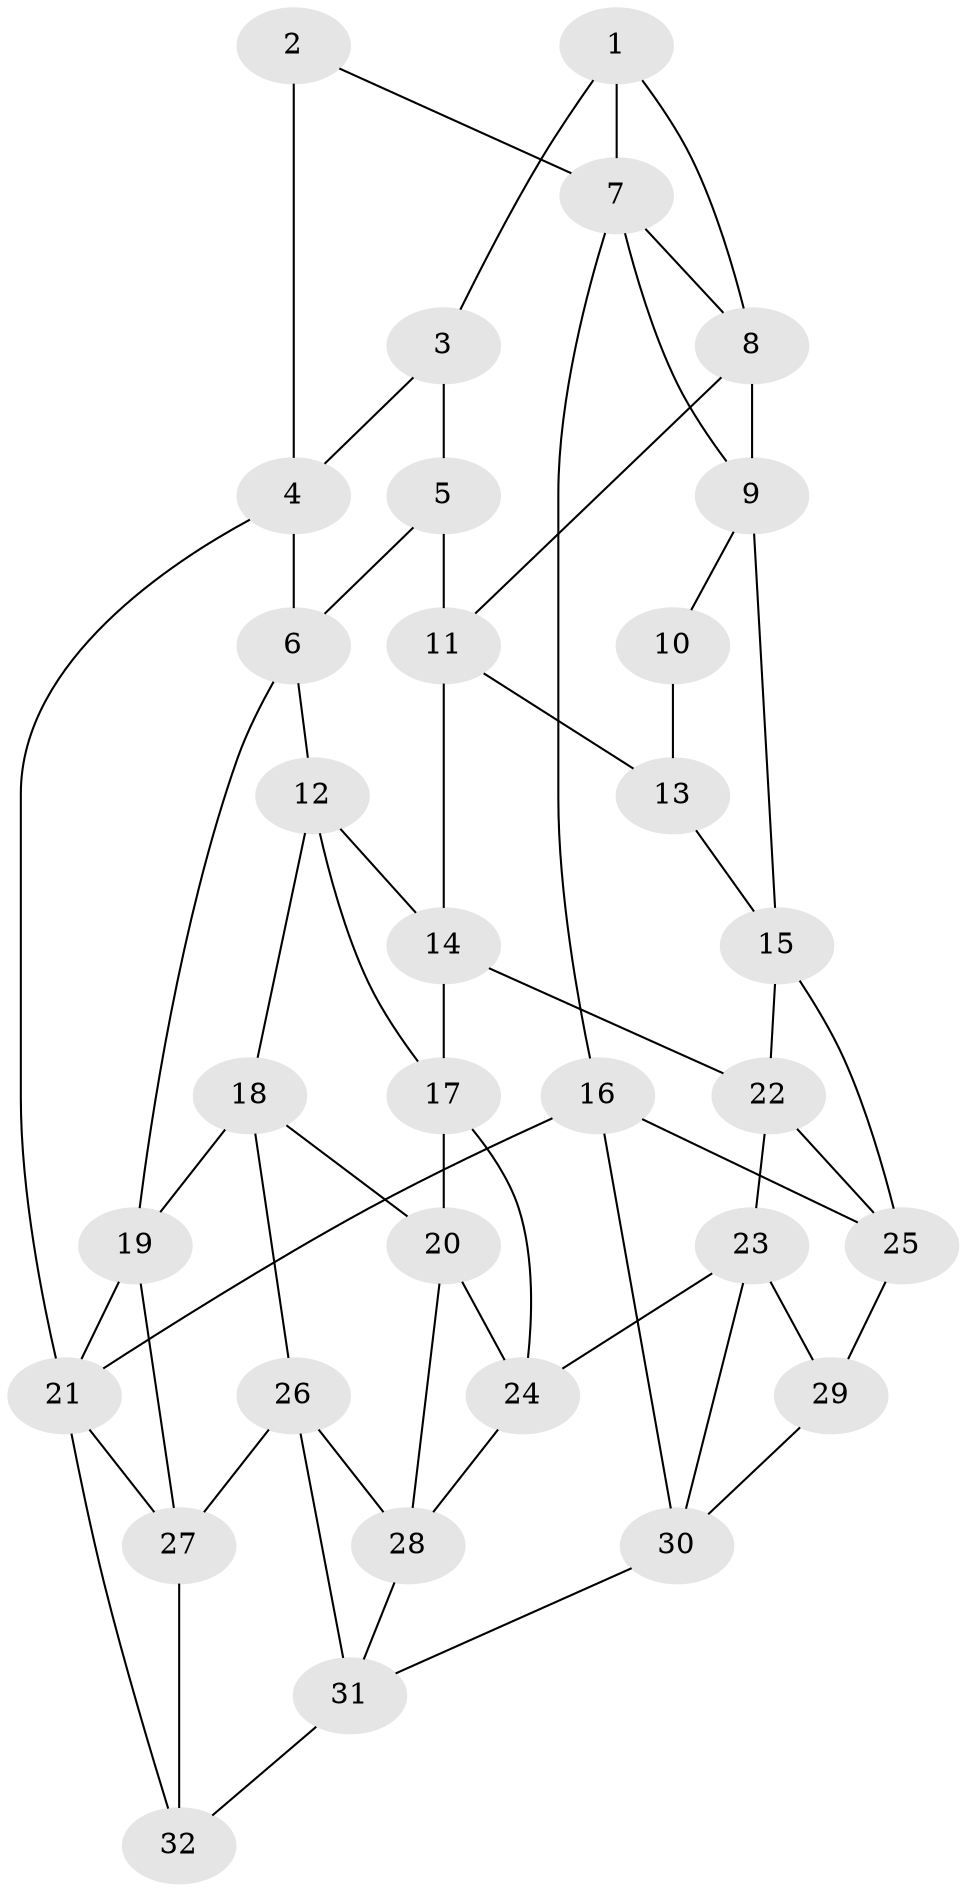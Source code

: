// original degree distribution, {3: 0.03389830508474576, 4: 0.3050847457627119, 6: 0.2542372881355932, 5: 0.4067796610169492}
// Generated by graph-tools (version 1.1) at 2025/27/03/09/25 03:27:05]
// undirected, 32 vertices, 60 edges
graph export_dot {
graph [start="1"]
  node [color=gray90,style=filled];
  1;
  2;
  3;
  4;
  5;
  6;
  7;
  8;
  9;
  10;
  11;
  12;
  13;
  14;
  15;
  16;
  17;
  18;
  19;
  20;
  21;
  22;
  23;
  24;
  25;
  26;
  27;
  28;
  29;
  30;
  31;
  32;
  1 -- 3 [weight=1.0];
  1 -- 7 [weight=1.0];
  1 -- 8 [weight=1.0];
  2 -- 4 [weight=2.0];
  2 -- 7 [weight=1.0];
  3 -- 4 [weight=1.0];
  3 -- 5 [weight=2.0];
  4 -- 6 [weight=1.0];
  4 -- 21 [weight=1.0];
  5 -- 6 [weight=1.0];
  5 -- 11 [weight=1.0];
  6 -- 12 [weight=1.0];
  6 -- 19 [weight=1.0];
  7 -- 8 [weight=1.0];
  7 -- 9 [weight=1.0];
  7 -- 16 [weight=1.0];
  8 -- 9 [weight=1.0];
  8 -- 11 [weight=1.0];
  9 -- 10 [weight=1.0];
  9 -- 15 [weight=1.0];
  10 -- 13 [weight=2.0];
  11 -- 13 [weight=1.0];
  11 -- 14 [weight=1.0];
  12 -- 14 [weight=1.0];
  12 -- 17 [weight=1.0];
  12 -- 18 [weight=1.0];
  13 -- 15 [weight=1.0];
  14 -- 17 [weight=1.0];
  14 -- 22 [weight=1.0];
  15 -- 22 [weight=1.0];
  15 -- 25 [weight=1.0];
  16 -- 21 [weight=1.0];
  16 -- 25 [weight=1.0];
  16 -- 30 [weight=1.0];
  17 -- 20 [weight=1.0];
  17 -- 24 [weight=1.0];
  18 -- 19 [weight=1.0];
  18 -- 20 [weight=1.0];
  18 -- 26 [weight=1.0];
  19 -- 21 [weight=1.0];
  19 -- 27 [weight=1.0];
  20 -- 24 [weight=1.0];
  20 -- 28 [weight=1.0];
  21 -- 27 [weight=1.0];
  21 -- 32 [weight=1.0];
  22 -- 23 [weight=1.0];
  22 -- 25 [weight=1.0];
  23 -- 24 [weight=1.0];
  23 -- 29 [weight=1.0];
  23 -- 30 [weight=1.0];
  24 -- 28 [weight=1.0];
  25 -- 29 [weight=1.0];
  26 -- 27 [weight=1.0];
  26 -- 28 [weight=1.0];
  26 -- 31 [weight=1.0];
  27 -- 32 [weight=1.0];
  28 -- 31 [weight=1.0];
  29 -- 30 [weight=1.0];
  30 -- 31 [weight=1.0];
  31 -- 32 [weight=1.0];
}
